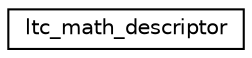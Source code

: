 digraph G
{
  edge [fontname="Helvetica",fontsize="10",labelfontname="Helvetica",labelfontsize="10"];
  node [fontname="Helvetica",fontsize="10",shape=record];
  rankdir="LR";
  Node1 [label="ltc_math_descriptor",height=0.2,width=0.4,color="black", fillcolor="white", style="filled",URL="$structltc__math__descriptor.html"];
}
